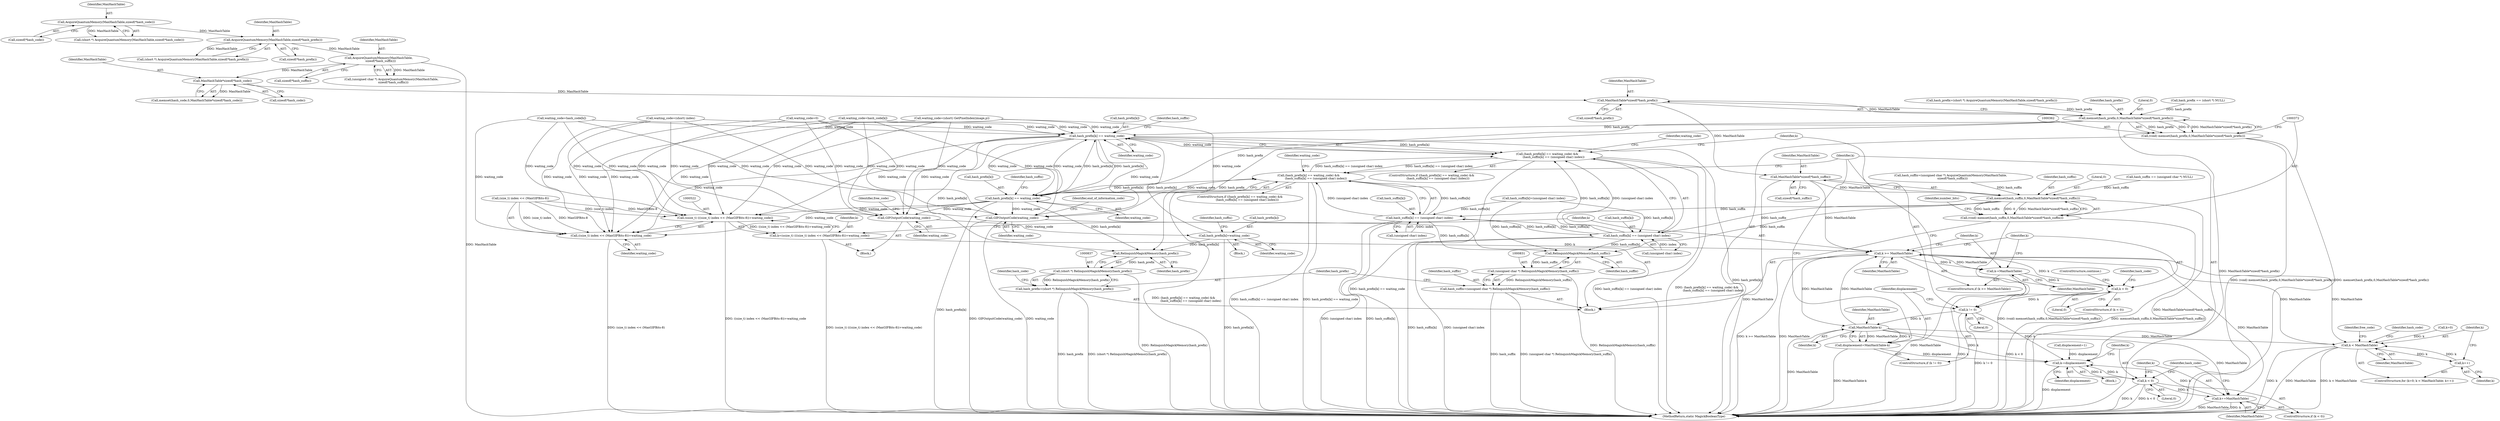 digraph "0_ImageMagick6_61135001a625364e29bdce83832f043eebde7b5a_0@API" {
"1000366" [label="(Call,MaxHashTable*sizeof(*hash_prefix))"];
"1000356" [label="(Call,MaxHashTable*sizeof(*hash_code))"];
"1000261" [label="(Call,AcquireQuantumMemory(MaxHashTable,\n    sizeof(*hash_suffix)))"];
"1000252" [label="(Call,AcquireQuantumMemory(MaxHashTable,sizeof(*hash_prefix)))"];
"1000243" [label="(Call,AcquireQuantumMemory(MaxHashTable,sizeof(*hash_code)))"];
"1000363" [label="(Call,memset(hash_prefix,0,MaxHashTable*sizeof(*hash_prefix)))"];
"1000361" [label="(Call,(void) memset(hash_prefix,0,MaxHashTable*sizeof(*hash_prefix)))"];
"1000553" [label="(Call,hash_prefix[k] == waiting_code)"];
"1000521" [label="(Call,(ssize_t) (((size_t) index << (MaxGIFBits-8))+waiting_code))"];
"1000519" [label="(Call,k=(ssize_t) (((size_t) index << (MaxGIFBits-8))+waiting_code))"];
"1000533" [label="(Call,k >= MaxHashTable)"];
"1000536" [label="(Call,k-=MaxHashTable)"];
"1000540" [label="(Call,k < 0)"];
"1000573" [label="(Call,k != 0)"];
"1000578" [label="(Call,MaxHashTable-k)"];
"1000576" [label="(Call,displacement=MaxHashTable-k)"];
"1000583" [label="(Call,k-=displacement)"];
"1000587" [label="(Call,k < 0)"];
"1000590" [label="(Call,k+=MaxHashTable)"];
"1000662" [label="(Call,k < MaxHashTable)"];
"1000665" [label="(Call,k++)"];
"1000523" [label="(Call,((size_t) index << (MaxGIFBits-8))+waiting_code)"];
"1000552" [label="(Call,(hash_prefix[k] == waiting_code) &&\n              (hash_suffix[k] == (unsigned char) index))"];
"1000601" [label="(Call,(hash_prefix[k] == waiting_code) &&\n                (hash_suffix[k] == (unsigned char) index))"];
"1000602" [label="(Call,hash_prefix[k] == waiting_code)"];
"1000629" [label="(Call,GIFOutputCode(waiting_code))"];
"1000644" [label="(Call,hash_prefix[k]=waiting_code)"];
"1000838" [label="(Call,RelinquishMagickMemory(hash_prefix))"];
"1000836" [label="(Call,(short *) RelinquishMagickMemory(hash_prefix))"];
"1000834" [label="(Call,hash_prefix=(short *) RelinquishMagickMemory(hash_prefix))"];
"1000770" [label="(Call,GIFOutputCode(waiting_code))"];
"1000376" [label="(Call,MaxHashTable*sizeof(*hash_suffix))"];
"1000373" [label="(Call,memset(hash_suffix,0,MaxHashTable*sizeof(*hash_suffix)))"];
"1000371" [label="(Call,(void) memset(hash_suffix,0,MaxHashTable*sizeof(*hash_suffix)))"];
"1000558" [label="(Call,hash_suffix[k] == (unsigned char) index)"];
"1000607" [label="(Call,hash_suffix[k] == (unsigned char) index)"];
"1000832" [label="(Call,RelinquishMagickMemory(hash_suffix))"];
"1000830" [label="(Call,(unsigned char *) RelinquishMagickMemory(hash_suffix))"];
"1000828" [label="(Call,hash_suffix=(unsigned char *) RelinquishMagickMemory(hash_suffix))"];
"1000830" [label="(Call,(unsigned char *) RelinquishMagickMemory(hash_suffix))"];
"1000584" [label="(Identifier,k)"];
"1000773" [label="(Identifier,end_of_information_code)"];
"1000253" [label="(Identifier,MaxHashTable)"];
"1000586" [label="(ControlStructure,if (k < 0))"];
"1000520" [label="(Identifier,k)"];
"1000243" [label="(Call,AcquireQuantumMemory(MaxHashTable,sizeof(*hash_code)))"];
"1000585" [label="(Identifier,displacement)"];
"1000466" [label="(Call,waiting_code=(short) GetPixelIndex(image,p))"];
"1000538" [label="(Identifier,MaxHashTable)"];
"1000524" [label="(Call,(size_t) index << (MaxGIFBits-8))"];
"1000609" [label="(Identifier,hash_suffix)"];
"1000608" [label="(Call,hash_suffix[k])"];
"1000630" [label="(Identifier,waiting_code)"];
"1000615" [label="(Call,waiting_code=hash_code[k])"];
"1000533" [label="(Call,k >= MaxHashTable)"];
"1000358" [label="(Call,sizeof(*hash_code))"];
"1000836" [label="(Call,(short *) RelinquishMagickMemory(hash_prefix))"];
"1000578" [label="(Call,MaxHashTable-k)"];
"1000263" [label="(Call,sizeof(*hash_suffix))"];
"1000611" [label="(Call,(unsigned char) index)"];
"1000371" [label="(Call,(void) memset(hash_suffix,0,MaxHashTable*sizeof(*hash_suffix)))"];
"1000588" [label="(Identifier,k)"];
"1000645" [label="(Call,hash_prefix[k])"];
"1000378" [label="(Call,sizeof(*hash_suffix))"];
"1000582" [label="(Block,)"];
"1000497" [label="(Block,)"];
"1000575" [label="(Literal,0)"];
"1000607" [label="(Call,hash_suffix[k] == (unsigned char) index)"];
"1000659" [label="(Call,k=0)"];
"1000551" [label="(ControlStructure,if ((hash_prefix[k] == waiting_code) &&\n              (hash_suffix[k] == (unsigned char) index)))"];
"1000285" [label="(Call,hash_suffix == (unsigned char *) NULL)"];
"1000361" [label="(Call,(void) memset(hash_prefix,0,MaxHashTable*sizeof(*hash_prefix)))"];
"1000664" [label="(Identifier,MaxHashTable)"];
"1000501" [label="(Call,displacement=1)"];
"1000257" [label="(Call,hash_suffix=(unsigned char *) AcquireQuantumMemory(MaxHashTable,\n    sizeof(*hash_suffix)))"];
"1000250" [label="(Call,(short *) AcquireQuantumMemory(MaxHashTable,sizeof(*hash_prefix)))"];
"1000590" [label="(Call,k+=MaxHashTable)"];
"1000635" [label="(Block,)"];
"1000567" [label="(Identifier,waiting_code)"];
"1000601" [label="(Call,(hash_prefix[k] == waiting_code) &&\n                (hash_suffix[k] == (unsigned char) index))"];
"1000357" [label="(Identifier,MaxHashTable)"];
"1000663" [label="(Identifier,k)"];
"1000633" [label="(Identifier,free_code)"];
"1000534" [label="(Identifier,k)"];
"1000658" [label="(ControlStructure,for (k=0; k < MaxHashTable; k++))"];
"1000559" [label="(Call,hash_suffix[k])"];
"1000374" [label="(Identifier,hash_suffix)"];
"1000368" [label="(Call,sizeof(*hash_prefix))"];
"1000554" [label="(Call,hash_prefix[k])"];
"1000366" [label="(Call,MaxHashTable*sizeof(*hash_prefix))"];
"1000662" [label="(Call,k < MaxHashTable)"];
"1000589" [label="(Literal,0)"];
"1000280" [label="(Call,hash_prefix == (short *) NULL)"];
"1000536" [label="(Call,k-=MaxHashTable)"];
"1000382" [label="(Identifier,number_bits)"];
"1000248" [label="(Call,hash_prefix=(short *) AcquireQuantumMemory(MaxHashTable,sizeof(*hash_prefix)))"];
"1000839" [label="(Identifier,hash_prefix)"];
"1000376" [label="(Call,MaxHashTable*sizeof(*hash_suffix))"];
"1000547" [label="(Identifier,hash_code)"];
"1000259" [label="(Call,(unsigned char *) AcquireQuantumMemory(MaxHashTable,\n    sizeof(*hash_suffix)))"];
"1000673" [label="(Identifier,free_code)"];
"1000770" [label="(Call,GIFOutputCode(waiting_code))"];
"1000649" [label="(Call,hash_suffix[k]=(unsigned char) index)"];
"1000686" [label="(Call,waiting_code=(short) index)"];
"1000665" [label="(Call,k++)"];
"1000577" [label="(Identifier,displacement)"];
"1000353" [label="(Call,memset(hash_code,0,MaxHashTable*sizeof(*hash_code)))"];
"1000367" [label="(Identifier,MaxHashTable)"];
"1000572" [label="(ControlStructure,if (k != 0))"];
"1000834" [label="(Call,hash_prefix=(short *) RelinquishMagickMemory(hash_prefix))"];
"1000669" [label="(Identifier,hash_code)"];
"1000552" [label="(Call,(hash_prefix[k] == waiting_code) &&\n              (hash_suffix[k] == (unsigned char) index))"];
"1000254" [label="(Call,sizeof(*hash_prefix))"];
"1000519" [label="(Call,k=(ssize_t) (((size_t) index << (MaxGIFBits-8))+waiting_code))"];
"1000648" [label="(Identifier,waiting_code)"];
"1000835" [label="(Identifier,hash_prefix)"];
"1000537" [label="(Identifier,k)"];
"1000580" [label="(Identifier,k)"];
"1000244" [label="(Identifier,MaxHashTable)"];
"1000591" [label="(Identifier,k)"];
"1000558" [label="(Call,hash_suffix[k] == (unsigned char) index)"];
"1000629" [label="(Call,GIFOutputCode(waiting_code))"];
"1000616" [label="(Identifier,waiting_code)"];
"1000363" [label="(Call,memset(hash_prefix,0,MaxHashTable*sizeof(*hash_prefix)))"];
"1000606" [label="(Identifier,waiting_code)"];
"1000540" [label="(Call,k < 0)"];
"1000576" [label="(Call,displacement=MaxHashTable-k)"];
"1000117" [label="(Block,)"];
"1000832" [label="(Call,RelinquishMagickMemory(hash_suffix))"];
"1000539" [label="(ControlStructure,if (k < 0))"];
"1000252" [label="(Call,AcquireQuantumMemory(MaxHashTable,sizeof(*hash_prefix)))"];
"1000373" [label="(Call,memset(hash_suffix,0,MaxHashTable*sizeof(*hash_suffix)))"];
"1000841" [label="(Identifier,hash_code)"];
"1000854" [label="(MethodReturn,static MagickBooleanType)"];
"1000560" [label="(Identifier,hash_suffix)"];
"1000592" [label="(Identifier,MaxHashTable)"];
"1000535" [label="(Identifier,MaxHashTable)"];
"1000833" [label="(Identifier,hash_suffix)"];
"1000377" [label="(Identifier,MaxHashTable)"];
"1000644" [label="(Call,hash_prefix[k]=waiting_code)"];
"1000651" [label="(Identifier,hash_suffix)"];
"1000557" [label="(Identifier,waiting_code)"];
"1000553" [label="(Call,hash_prefix[k] == waiting_code)"];
"1000543" [label="(ControlStructure,continue;)"];
"1000424" [label="(Call,waiting_code=0)"];
"1000573" [label="(Call,k != 0)"];
"1000596" [label="(Identifier,hash_code)"];
"1000603" [label="(Call,hash_prefix[k])"];
"1000562" [label="(Call,(unsigned char) index)"];
"1000245" [label="(Call,sizeof(*hash_code))"];
"1000531" [label="(Identifier,waiting_code)"];
"1000532" [label="(ControlStructure,if (k >= MaxHashTable))"];
"1000356" [label="(Call,MaxHashTable*sizeof(*hash_code))"];
"1000829" [label="(Identifier,hash_suffix)"];
"1000838" [label="(Call,RelinquishMagickMemory(hash_prefix))"];
"1000262" [label="(Identifier,MaxHashTable)"];
"1000364" [label="(Identifier,hash_prefix)"];
"1000566" [label="(Call,waiting_code=hash_code[k])"];
"1000541" [label="(Identifier,k)"];
"1000583" [label="(Call,k-=displacement)"];
"1000602" [label="(Call,hash_prefix[k] == waiting_code)"];
"1000241" [label="(Call,(short *) AcquireQuantumMemory(MaxHashTable,sizeof(*hash_code)))"];
"1000574" [label="(Identifier,k)"];
"1000521" [label="(Call,(ssize_t) (((size_t) index << (MaxGIFBits-8))+waiting_code))"];
"1000542" [label="(Literal,0)"];
"1000771" [label="(Identifier,waiting_code)"];
"1000587" [label="(Call,k < 0)"];
"1000579" [label="(Identifier,MaxHashTable)"];
"1000523" [label="(Call,((size_t) index << (MaxGIFBits-8))+waiting_code)"];
"1000828" [label="(Call,hash_suffix=(unsigned char *) RelinquishMagickMemory(hash_suffix))"];
"1000365" [label="(Literal,0)"];
"1000375" [label="(Literal,0)"];
"1000261" [label="(Call,AcquireQuantumMemory(MaxHashTable,\n    sizeof(*hash_suffix)))"];
"1000666" [label="(Identifier,k)"];
"1000600" [label="(ControlStructure,if ((hash_prefix[k] == waiting_code) &&\n                (hash_suffix[k] == (unsigned char) index)))"];
"1000366" -> "1000363"  [label="AST: "];
"1000366" -> "1000368"  [label="CFG: "];
"1000367" -> "1000366"  [label="AST: "];
"1000368" -> "1000366"  [label="AST: "];
"1000363" -> "1000366"  [label="CFG: "];
"1000366" -> "1000363"  [label="DDG: MaxHashTable"];
"1000356" -> "1000366"  [label="DDG: MaxHashTable"];
"1000366" -> "1000376"  [label="DDG: MaxHashTable"];
"1000356" -> "1000353"  [label="AST: "];
"1000356" -> "1000358"  [label="CFG: "];
"1000357" -> "1000356"  [label="AST: "];
"1000358" -> "1000356"  [label="AST: "];
"1000353" -> "1000356"  [label="CFG: "];
"1000356" -> "1000353"  [label="DDG: MaxHashTable"];
"1000261" -> "1000356"  [label="DDG: MaxHashTable"];
"1000261" -> "1000259"  [label="AST: "];
"1000261" -> "1000263"  [label="CFG: "];
"1000262" -> "1000261"  [label="AST: "];
"1000263" -> "1000261"  [label="AST: "];
"1000259" -> "1000261"  [label="CFG: "];
"1000261" -> "1000854"  [label="DDG: MaxHashTable"];
"1000261" -> "1000259"  [label="DDG: MaxHashTable"];
"1000252" -> "1000261"  [label="DDG: MaxHashTable"];
"1000252" -> "1000250"  [label="AST: "];
"1000252" -> "1000254"  [label="CFG: "];
"1000253" -> "1000252"  [label="AST: "];
"1000254" -> "1000252"  [label="AST: "];
"1000250" -> "1000252"  [label="CFG: "];
"1000252" -> "1000250"  [label="DDG: MaxHashTable"];
"1000243" -> "1000252"  [label="DDG: MaxHashTable"];
"1000243" -> "1000241"  [label="AST: "];
"1000243" -> "1000245"  [label="CFG: "];
"1000244" -> "1000243"  [label="AST: "];
"1000245" -> "1000243"  [label="AST: "];
"1000241" -> "1000243"  [label="CFG: "];
"1000243" -> "1000241"  [label="DDG: MaxHashTable"];
"1000363" -> "1000361"  [label="AST: "];
"1000364" -> "1000363"  [label="AST: "];
"1000365" -> "1000363"  [label="AST: "];
"1000361" -> "1000363"  [label="CFG: "];
"1000363" -> "1000854"  [label="DDG: MaxHashTable*sizeof(*hash_prefix)"];
"1000363" -> "1000361"  [label="DDG: hash_prefix"];
"1000363" -> "1000361"  [label="DDG: 0"];
"1000363" -> "1000361"  [label="DDG: MaxHashTable*sizeof(*hash_prefix)"];
"1000280" -> "1000363"  [label="DDG: hash_prefix"];
"1000248" -> "1000363"  [label="DDG: hash_prefix"];
"1000363" -> "1000553"  [label="DDG: hash_prefix"];
"1000363" -> "1000602"  [label="DDG: hash_prefix"];
"1000363" -> "1000838"  [label="DDG: hash_prefix"];
"1000361" -> "1000117"  [label="AST: "];
"1000362" -> "1000361"  [label="AST: "];
"1000372" -> "1000361"  [label="CFG: "];
"1000361" -> "1000854"  [label="DDG: (void) memset(hash_prefix,0,MaxHashTable*sizeof(*hash_prefix))"];
"1000361" -> "1000854"  [label="DDG: memset(hash_prefix,0,MaxHashTable*sizeof(*hash_prefix))"];
"1000553" -> "1000552"  [label="AST: "];
"1000553" -> "1000557"  [label="CFG: "];
"1000554" -> "1000553"  [label="AST: "];
"1000557" -> "1000553"  [label="AST: "];
"1000560" -> "1000553"  [label="CFG: "];
"1000552" -> "1000553"  [label="CFG: "];
"1000553" -> "1000854"  [label="DDG: hash_prefix[k]"];
"1000553" -> "1000521"  [label="DDG: waiting_code"];
"1000553" -> "1000523"  [label="DDG: waiting_code"];
"1000553" -> "1000552"  [label="DDG: hash_prefix[k]"];
"1000553" -> "1000552"  [label="DDG: waiting_code"];
"1000644" -> "1000553"  [label="DDG: hash_prefix[k]"];
"1000602" -> "1000553"  [label="DDG: hash_prefix[k]"];
"1000602" -> "1000553"  [label="DDG: waiting_code"];
"1000424" -> "1000553"  [label="DDG: waiting_code"];
"1000615" -> "1000553"  [label="DDG: waiting_code"];
"1000466" -> "1000553"  [label="DDG: waiting_code"];
"1000686" -> "1000553"  [label="DDG: waiting_code"];
"1000566" -> "1000553"  [label="DDG: waiting_code"];
"1000553" -> "1000602"  [label="DDG: hash_prefix[k]"];
"1000553" -> "1000602"  [label="DDG: waiting_code"];
"1000553" -> "1000629"  [label="DDG: waiting_code"];
"1000553" -> "1000770"  [label="DDG: waiting_code"];
"1000553" -> "1000838"  [label="DDG: hash_prefix[k]"];
"1000521" -> "1000519"  [label="AST: "];
"1000521" -> "1000523"  [label="CFG: "];
"1000522" -> "1000521"  [label="AST: "];
"1000523" -> "1000521"  [label="AST: "];
"1000519" -> "1000521"  [label="CFG: "];
"1000521" -> "1000854"  [label="DDG: ((size_t) index << (MaxGIFBits-8))+waiting_code"];
"1000521" -> "1000519"  [label="DDG: ((size_t) index << (MaxGIFBits-8))+waiting_code"];
"1000524" -> "1000521"  [label="DDG: (size_t) index"];
"1000524" -> "1000521"  [label="DDG: MaxGIFBits-8"];
"1000424" -> "1000521"  [label="DDG: waiting_code"];
"1000602" -> "1000521"  [label="DDG: waiting_code"];
"1000615" -> "1000521"  [label="DDG: waiting_code"];
"1000466" -> "1000521"  [label="DDG: waiting_code"];
"1000686" -> "1000521"  [label="DDG: waiting_code"];
"1000566" -> "1000521"  [label="DDG: waiting_code"];
"1000519" -> "1000497"  [label="AST: "];
"1000520" -> "1000519"  [label="AST: "];
"1000534" -> "1000519"  [label="CFG: "];
"1000519" -> "1000854"  [label="DDG: (ssize_t) (((size_t) index << (MaxGIFBits-8))+waiting_code)"];
"1000519" -> "1000533"  [label="DDG: k"];
"1000533" -> "1000532"  [label="AST: "];
"1000533" -> "1000535"  [label="CFG: "];
"1000534" -> "1000533"  [label="AST: "];
"1000535" -> "1000533"  [label="AST: "];
"1000537" -> "1000533"  [label="CFG: "];
"1000541" -> "1000533"  [label="CFG: "];
"1000533" -> "1000854"  [label="DDG: k >= MaxHashTable"];
"1000533" -> "1000854"  [label="DDG: MaxHashTable"];
"1000578" -> "1000533"  [label="DDG: MaxHashTable"];
"1000376" -> "1000533"  [label="DDG: MaxHashTable"];
"1000662" -> "1000533"  [label="DDG: MaxHashTable"];
"1000533" -> "1000536"  [label="DDG: MaxHashTable"];
"1000533" -> "1000536"  [label="DDG: k"];
"1000533" -> "1000540"  [label="DDG: k"];
"1000533" -> "1000578"  [label="DDG: MaxHashTable"];
"1000533" -> "1000590"  [label="DDG: MaxHashTable"];
"1000533" -> "1000662"  [label="DDG: MaxHashTable"];
"1000536" -> "1000532"  [label="AST: "];
"1000536" -> "1000538"  [label="CFG: "];
"1000537" -> "1000536"  [label="AST: "];
"1000538" -> "1000536"  [label="AST: "];
"1000541" -> "1000536"  [label="CFG: "];
"1000536" -> "1000854"  [label="DDG: MaxHashTable"];
"1000536" -> "1000540"  [label="DDG: k"];
"1000540" -> "1000539"  [label="AST: "];
"1000540" -> "1000542"  [label="CFG: "];
"1000541" -> "1000540"  [label="AST: "];
"1000542" -> "1000540"  [label="AST: "];
"1000543" -> "1000540"  [label="CFG: "];
"1000547" -> "1000540"  [label="CFG: "];
"1000540" -> "1000854"  [label="DDG: k < 0"];
"1000540" -> "1000854"  [label="DDG: k"];
"1000540" -> "1000573"  [label="DDG: k"];
"1000573" -> "1000572"  [label="AST: "];
"1000573" -> "1000575"  [label="CFG: "];
"1000574" -> "1000573"  [label="AST: "];
"1000575" -> "1000573"  [label="AST: "];
"1000577" -> "1000573"  [label="CFG: "];
"1000584" -> "1000573"  [label="CFG: "];
"1000573" -> "1000854"  [label="DDG: k != 0"];
"1000573" -> "1000578"  [label="DDG: k"];
"1000573" -> "1000583"  [label="DDG: k"];
"1000578" -> "1000576"  [label="AST: "];
"1000578" -> "1000580"  [label="CFG: "];
"1000579" -> "1000578"  [label="AST: "];
"1000580" -> "1000578"  [label="AST: "];
"1000576" -> "1000578"  [label="CFG: "];
"1000578" -> "1000854"  [label="DDG: MaxHashTable"];
"1000578" -> "1000576"  [label="DDG: MaxHashTable"];
"1000578" -> "1000576"  [label="DDG: k"];
"1000578" -> "1000583"  [label="DDG: k"];
"1000578" -> "1000590"  [label="DDG: MaxHashTable"];
"1000578" -> "1000662"  [label="DDG: MaxHashTable"];
"1000576" -> "1000572"  [label="AST: "];
"1000577" -> "1000576"  [label="AST: "];
"1000584" -> "1000576"  [label="CFG: "];
"1000576" -> "1000854"  [label="DDG: MaxHashTable-k"];
"1000576" -> "1000583"  [label="DDG: displacement"];
"1000583" -> "1000582"  [label="AST: "];
"1000583" -> "1000585"  [label="CFG: "];
"1000584" -> "1000583"  [label="AST: "];
"1000585" -> "1000583"  [label="AST: "];
"1000588" -> "1000583"  [label="CFG: "];
"1000583" -> "1000854"  [label="DDG: displacement"];
"1000501" -> "1000583"  [label="DDG: displacement"];
"1000587" -> "1000583"  [label="DDG: k"];
"1000590" -> "1000583"  [label="DDG: k"];
"1000583" -> "1000587"  [label="DDG: k"];
"1000587" -> "1000586"  [label="AST: "];
"1000587" -> "1000589"  [label="CFG: "];
"1000588" -> "1000587"  [label="AST: "];
"1000589" -> "1000587"  [label="AST: "];
"1000591" -> "1000587"  [label="CFG: "];
"1000596" -> "1000587"  [label="CFG: "];
"1000587" -> "1000854"  [label="DDG: k"];
"1000587" -> "1000854"  [label="DDG: k < 0"];
"1000587" -> "1000590"  [label="DDG: k"];
"1000590" -> "1000586"  [label="AST: "];
"1000590" -> "1000592"  [label="CFG: "];
"1000591" -> "1000590"  [label="AST: "];
"1000592" -> "1000590"  [label="AST: "];
"1000596" -> "1000590"  [label="CFG: "];
"1000590" -> "1000854"  [label="DDG: MaxHashTable"];
"1000590" -> "1000854"  [label="DDG: k"];
"1000662" -> "1000658"  [label="AST: "];
"1000662" -> "1000664"  [label="CFG: "];
"1000663" -> "1000662"  [label="AST: "];
"1000664" -> "1000662"  [label="AST: "];
"1000669" -> "1000662"  [label="CFG: "];
"1000673" -> "1000662"  [label="CFG: "];
"1000662" -> "1000854"  [label="DDG: k"];
"1000662" -> "1000854"  [label="DDG: MaxHashTable"];
"1000662" -> "1000854"  [label="DDG: k < MaxHashTable"];
"1000659" -> "1000662"  [label="DDG: k"];
"1000665" -> "1000662"  [label="DDG: k"];
"1000662" -> "1000665"  [label="DDG: k"];
"1000665" -> "1000658"  [label="AST: "];
"1000665" -> "1000666"  [label="CFG: "];
"1000666" -> "1000665"  [label="AST: "];
"1000663" -> "1000665"  [label="CFG: "];
"1000523" -> "1000531"  [label="CFG: "];
"1000524" -> "1000523"  [label="AST: "];
"1000531" -> "1000523"  [label="AST: "];
"1000523" -> "1000854"  [label="DDG: (size_t) index << (MaxGIFBits-8)"];
"1000524" -> "1000523"  [label="DDG: (size_t) index"];
"1000524" -> "1000523"  [label="DDG: MaxGIFBits-8"];
"1000424" -> "1000523"  [label="DDG: waiting_code"];
"1000602" -> "1000523"  [label="DDG: waiting_code"];
"1000615" -> "1000523"  [label="DDG: waiting_code"];
"1000466" -> "1000523"  [label="DDG: waiting_code"];
"1000686" -> "1000523"  [label="DDG: waiting_code"];
"1000566" -> "1000523"  [label="DDG: waiting_code"];
"1000552" -> "1000551"  [label="AST: "];
"1000552" -> "1000558"  [label="CFG: "];
"1000558" -> "1000552"  [label="AST: "];
"1000567" -> "1000552"  [label="CFG: "];
"1000574" -> "1000552"  [label="CFG: "];
"1000552" -> "1000854"  [label="DDG: hash_prefix[k] == waiting_code"];
"1000552" -> "1000854"  [label="DDG: hash_suffix[k] == (unsigned char) index"];
"1000552" -> "1000854"  [label="DDG: (hash_prefix[k] == waiting_code) &&\n              (hash_suffix[k] == (unsigned char) index)"];
"1000601" -> "1000552"  [label="DDG: hash_suffix[k] == (unsigned char) index"];
"1000558" -> "1000552"  [label="DDG: hash_suffix[k]"];
"1000558" -> "1000552"  [label="DDG: (unsigned char) index"];
"1000552" -> "1000601"  [label="DDG: hash_suffix[k] == (unsigned char) index"];
"1000601" -> "1000600"  [label="AST: "];
"1000601" -> "1000602"  [label="CFG: "];
"1000601" -> "1000607"  [label="CFG: "];
"1000602" -> "1000601"  [label="AST: "];
"1000607" -> "1000601"  [label="AST: "];
"1000584" -> "1000601"  [label="CFG: "];
"1000616" -> "1000601"  [label="CFG: "];
"1000601" -> "1000854"  [label="DDG: hash_suffix[k] == (unsigned char) index"];
"1000601" -> "1000854"  [label="DDG: hash_prefix[k] == waiting_code"];
"1000601" -> "1000854"  [label="DDG: (hash_prefix[k] == waiting_code) &&\n                (hash_suffix[k] == (unsigned char) index)"];
"1000602" -> "1000601"  [label="DDG: hash_prefix[k]"];
"1000602" -> "1000601"  [label="DDG: waiting_code"];
"1000607" -> "1000601"  [label="DDG: hash_suffix[k]"];
"1000607" -> "1000601"  [label="DDG: (unsigned char) index"];
"1000602" -> "1000606"  [label="CFG: "];
"1000603" -> "1000602"  [label="AST: "];
"1000606" -> "1000602"  [label="AST: "];
"1000609" -> "1000602"  [label="CFG: "];
"1000602" -> "1000854"  [label="DDG: hash_prefix[k]"];
"1000602" -> "1000629"  [label="DDG: waiting_code"];
"1000602" -> "1000770"  [label="DDG: waiting_code"];
"1000602" -> "1000838"  [label="DDG: hash_prefix[k]"];
"1000629" -> "1000497"  [label="AST: "];
"1000629" -> "1000630"  [label="CFG: "];
"1000630" -> "1000629"  [label="AST: "];
"1000633" -> "1000629"  [label="CFG: "];
"1000615" -> "1000629"  [label="DDG: waiting_code"];
"1000424" -> "1000629"  [label="DDG: waiting_code"];
"1000466" -> "1000629"  [label="DDG: waiting_code"];
"1000686" -> "1000629"  [label="DDG: waiting_code"];
"1000566" -> "1000629"  [label="DDG: waiting_code"];
"1000629" -> "1000644"  [label="DDG: waiting_code"];
"1000644" -> "1000635"  [label="AST: "];
"1000644" -> "1000648"  [label="CFG: "];
"1000645" -> "1000644"  [label="AST: "];
"1000648" -> "1000644"  [label="AST: "];
"1000651" -> "1000644"  [label="CFG: "];
"1000644" -> "1000854"  [label="DDG: hash_prefix[k]"];
"1000644" -> "1000838"  [label="DDG: hash_prefix[k]"];
"1000838" -> "1000836"  [label="AST: "];
"1000838" -> "1000839"  [label="CFG: "];
"1000839" -> "1000838"  [label="AST: "];
"1000836" -> "1000838"  [label="CFG: "];
"1000838" -> "1000836"  [label="DDG: hash_prefix"];
"1000836" -> "1000834"  [label="AST: "];
"1000837" -> "1000836"  [label="AST: "];
"1000834" -> "1000836"  [label="CFG: "];
"1000836" -> "1000854"  [label="DDG: RelinquishMagickMemory(hash_prefix)"];
"1000836" -> "1000834"  [label="DDG: RelinquishMagickMemory(hash_prefix)"];
"1000834" -> "1000117"  [label="AST: "];
"1000835" -> "1000834"  [label="AST: "];
"1000841" -> "1000834"  [label="CFG: "];
"1000834" -> "1000854"  [label="DDG: hash_prefix"];
"1000834" -> "1000854"  [label="DDG: (short *) RelinquishMagickMemory(hash_prefix)"];
"1000770" -> "1000117"  [label="AST: "];
"1000770" -> "1000771"  [label="CFG: "];
"1000771" -> "1000770"  [label="AST: "];
"1000773" -> "1000770"  [label="CFG: "];
"1000770" -> "1000854"  [label="DDG: GIFOutputCode(waiting_code)"];
"1000770" -> "1000854"  [label="DDG: waiting_code"];
"1000424" -> "1000770"  [label="DDG: waiting_code"];
"1000615" -> "1000770"  [label="DDG: waiting_code"];
"1000466" -> "1000770"  [label="DDG: waiting_code"];
"1000686" -> "1000770"  [label="DDG: waiting_code"];
"1000566" -> "1000770"  [label="DDG: waiting_code"];
"1000376" -> "1000373"  [label="AST: "];
"1000376" -> "1000378"  [label="CFG: "];
"1000377" -> "1000376"  [label="AST: "];
"1000378" -> "1000376"  [label="AST: "];
"1000373" -> "1000376"  [label="CFG: "];
"1000376" -> "1000854"  [label="DDG: MaxHashTable"];
"1000376" -> "1000373"  [label="DDG: MaxHashTable"];
"1000373" -> "1000371"  [label="AST: "];
"1000374" -> "1000373"  [label="AST: "];
"1000375" -> "1000373"  [label="AST: "];
"1000371" -> "1000373"  [label="CFG: "];
"1000373" -> "1000854"  [label="DDG: MaxHashTable*sizeof(*hash_suffix)"];
"1000373" -> "1000371"  [label="DDG: hash_suffix"];
"1000373" -> "1000371"  [label="DDG: 0"];
"1000373" -> "1000371"  [label="DDG: MaxHashTable*sizeof(*hash_suffix)"];
"1000285" -> "1000373"  [label="DDG: hash_suffix"];
"1000257" -> "1000373"  [label="DDG: hash_suffix"];
"1000373" -> "1000558"  [label="DDG: hash_suffix"];
"1000373" -> "1000607"  [label="DDG: hash_suffix"];
"1000373" -> "1000832"  [label="DDG: hash_suffix"];
"1000371" -> "1000117"  [label="AST: "];
"1000372" -> "1000371"  [label="AST: "];
"1000382" -> "1000371"  [label="CFG: "];
"1000371" -> "1000854"  [label="DDG: memset(hash_suffix,0,MaxHashTable*sizeof(*hash_suffix))"];
"1000371" -> "1000854"  [label="DDG: (void) memset(hash_suffix,0,MaxHashTable*sizeof(*hash_suffix))"];
"1000558" -> "1000562"  [label="CFG: "];
"1000559" -> "1000558"  [label="AST: "];
"1000562" -> "1000558"  [label="AST: "];
"1000558" -> "1000854"  [label="DDG: (unsigned char) index"];
"1000558" -> "1000854"  [label="DDG: hash_suffix[k]"];
"1000649" -> "1000558"  [label="DDG: hash_suffix[k]"];
"1000607" -> "1000558"  [label="DDG: hash_suffix[k]"];
"1000562" -> "1000558"  [label="DDG: index"];
"1000558" -> "1000607"  [label="DDG: hash_suffix[k]"];
"1000558" -> "1000832"  [label="DDG: hash_suffix[k]"];
"1000607" -> "1000611"  [label="CFG: "];
"1000608" -> "1000607"  [label="AST: "];
"1000611" -> "1000607"  [label="AST: "];
"1000607" -> "1000854"  [label="DDG: hash_suffix[k]"];
"1000607" -> "1000854"  [label="DDG: (unsigned char) index"];
"1000649" -> "1000607"  [label="DDG: hash_suffix[k]"];
"1000611" -> "1000607"  [label="DDG: index"];
"1000607" -> "1000832"  [label="DDG: hash_suffix[k]"];
"1000832" -> "1000830"  [label="AST: "];
"1000832" -> "1000833"  [label="CFG: "];
"1000833" -> "1000832"  [label="AST: "];
"1000830" -> "1000832"  [label="CFG: "];
"1000832" -> "1000830"  [label="DDG: hash_suffix"];
"1000649" -> "1000832"  [label="DDG: hash_suffix[k]"];
"1000830" -> "1000828"  [label="AST: "];
"1000831" -> "1000830"  [label="AST: "];
"1000828" -> "1000830"  [label="CFG: "];
"1000830" -> "1000854"  [label="DDG: RelinquishMagickMemory(hash_suffix)"];
"1000830" -> "1000828"  [label="DDG: RelinquishMagickMemory(hash_suffix)"];
"1000828" -> "1000117"  [label="AST: "];
"1000829" -> "1000828"  [label="AST: "];
"1000835" -> "1000828"  [label="CFG: "];
"1000828" -> "1000854"  [label="DDG: hash_suffix"];
"1000828" -> "1000854"  [label="DDG: (unsigned char *) RelinquishMagickMemory(hash_suffix)"];
}
